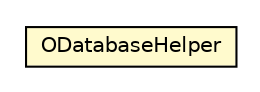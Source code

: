 #!/usr/local/bin/dot
#
# Class diagram 
# Generated by UMLGraph version R5_6-24-gf6e263 (http://www.umlgraph.org/)
#

digraph G {
	edge [fontname="Helvetica",fontsize=10,labelfontname="Helvetica",labelfontsize=10];
	node [fontname="Helvetica",fontsize=10,shape=plaintext];
	nodesep=0.25;
	ranksep=0.5;
	// com.orientechnologies.orient.client.db.ODatabaseHelper
	c2510393 [label=<<table title="com.orientechnologies.orient.client.db.ODatabaseHelper" border="0" cellborder="1" cellspacing="0" cellpadding="2" port="p" bgcolor="lemonChiffon" href="./ODatabaseHelper.html">
		<tr><td><table border="0" cellspacing="0" cellpadding="1">
<tr><td align="center" balign="center"> ODatabaseHelper </td></tr>
		</table></td></tr>
		</table>>, URL="./ODatabaseHelper.html", fontname="Helvetica", fontcolor="black", fontsize=10.0];
}

